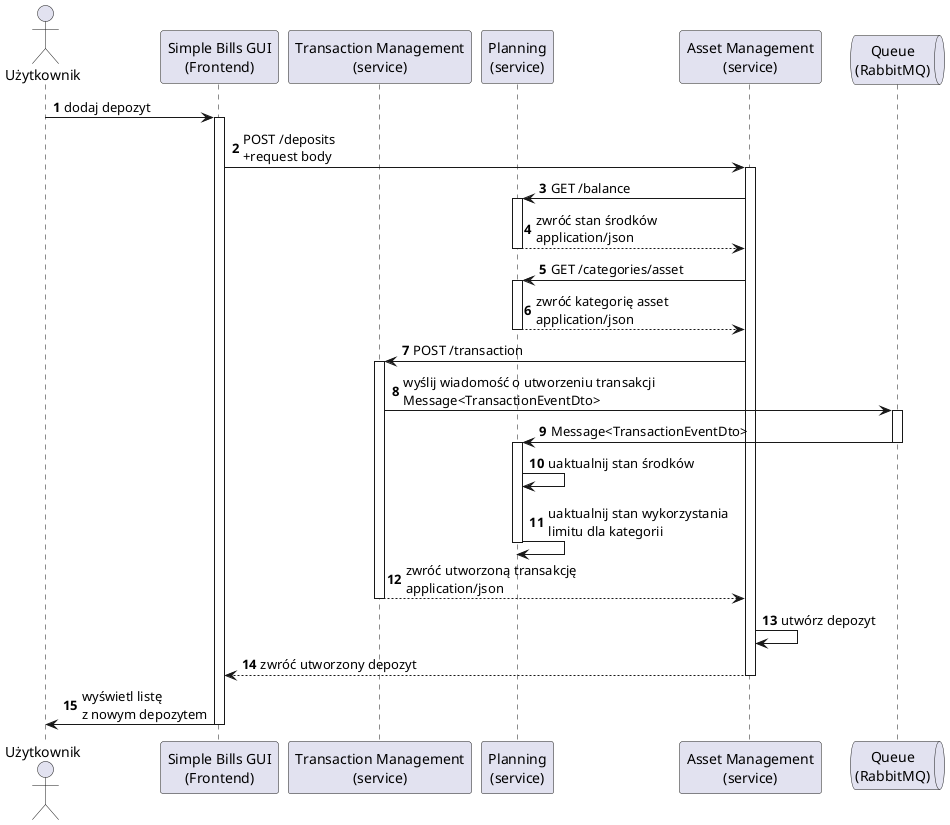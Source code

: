@startuml
'https://plantuml.com/sequence-diagram

autonumber

actor Użytkownik as user
participant "Simple Bills GUI\n(Frontend)" as gui
participant "Transaction Management\n(service)" as transaction
participant "Planning\n(service)" as planning
participant "Asset Management\n(service)" as asset
queue "Queue\n(RabbitMQ)" as rabbit

user -> gui: dodaj depozyt
activate gui

gui -> asset: POST /deposits\n+request body
activate asset

asset -> planning:GET /balance
activate planning

planning --> asset: zwróć stan środków\napplication/json
deactivate planning

asset -> planning: GET /categories/asset
activate planning

planning --> asset: zwróć kategorię asset\napplication/json
deactivate planning

asset -> transaction: POST /transaction
activate transaction

transaction -> rabbit: wyślij wiadomość o utworzeniu transakcji\nMessage<TransactionEventDto>
activate rabbit

rabbit -> planning: Message<TransactionEventDto>
deactivate rabbit
activate planning

planning -> planning: uaktualnij stan środków
planning -> planning: uaktualnij stan wykorzystania\nlimitu dla kategorii
deactivate planning

transaction --> asset: zwróć utworzoną transakcję\napplication/json
deactivate transaction

asset -> asset: utwórz depozyt

asset --> gui: zwróć utworzony depozyt
deactivate asset

gui -> user: wyświetl listę\nz nowym depozytem
deactivate gui

@enduml